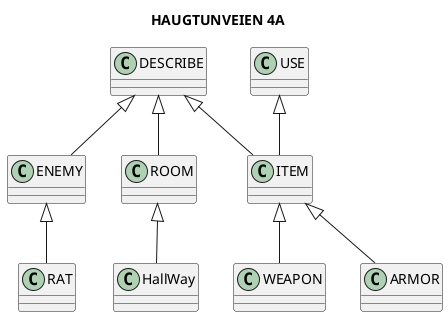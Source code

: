 @startuml

title HAUGTUNVEIEN 4A

DESCRIBE <|-- ROOM
ROOM <|-DOWN- HallWay

USE <|-- ITEM
DESCRIBE <|-- ITEM

WEAPON -UP-|> ITEM
ARMOR -UP-|> ITEM

ENEMY -UP-|> DESCRIBE
RAT -UP-|> ENEMY

@enduml
